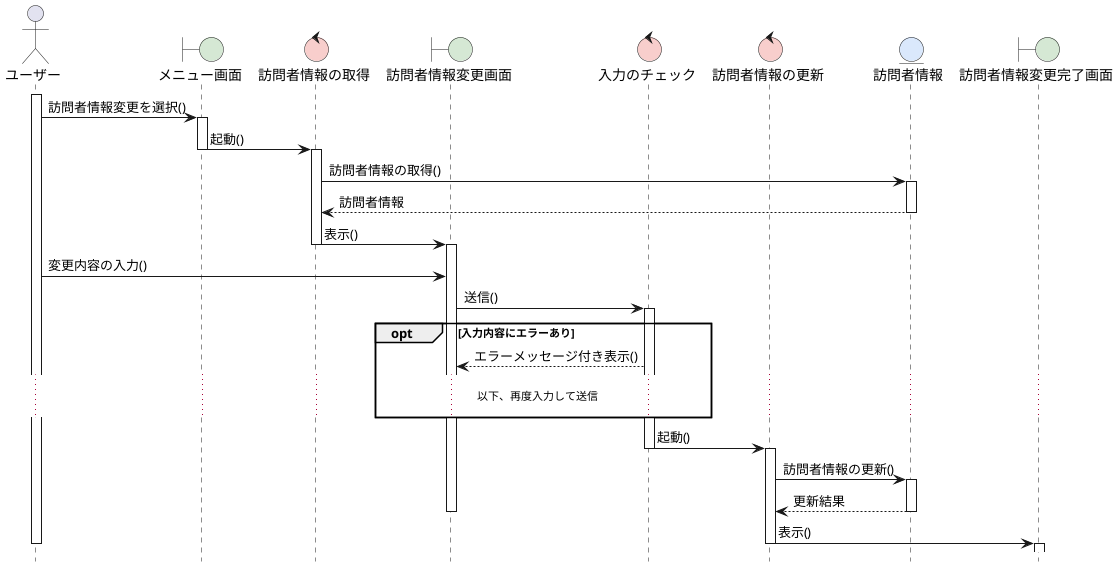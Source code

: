 @startuml Web訪問者システム-変更シーケンス図
hide footbox
skinparam boundaryBackgroundColor #D5E8D4
skinparam controlBackgroundColor  #F8CECC
skinparam entityBackgroundColor   #DAE8FC

actor ユーザー as A
boundary メニュー画面 as B1
control 訪問者情報の取得 as C1
boundary 訪問者情報変更画面 as B2
control 入力のチェック as C2
control 訪問者情報の更新 as C3
entity 訪問者情報 as E
boundary 訪問者情報変更完了画面 as B3

activate A

A -> B1: 訪問者情報変更を選択()
activate B1

B1 -> C1: 起動()
deactivate B1
activate C1

C1 -> E: 訪問者情報の取得()
activate E
E --> C1: 訪問者情報
deactivate E

C1 -> B2: 表示()
deactivate C1
activate B2

A -> B2: 変更内容の入力()

B2 -> C2: 送信()
activate C2

opt 入力内容にエラーあり
    C2 --> B2: エラーメッセージ付き表示()
    ...以下、再度入力して送信...
end

C2 -> C3: 起動()
deactivate C2
activate C3

C3 -> E: 訪問者情報の更新()
activate E
E --> C3: 更新結果
deactivate E

deactivate B2

C3 -> B3: 表示()
deactivate C3
activate B3
deactivate B3
deactivate A

@enduml